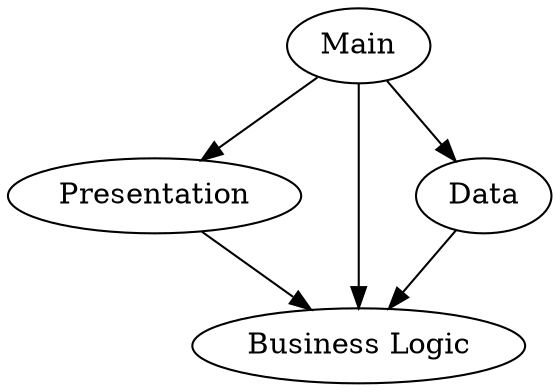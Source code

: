 digraph foo {
    "Presentation" -> "Business Logic";
    "Data" -> "Business Logic";
    "Main" -> "Presentation";
    "Main" -> "Business Logic";
    "Main" -> "Data";

}
